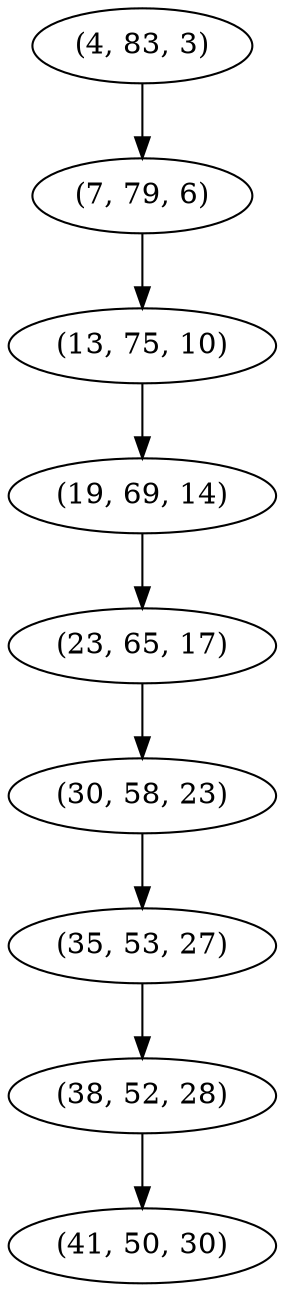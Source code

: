 digraph tree {
    "(4, 83, 3)";
    "(7, 79, 6)";
    "(13, 75, 10)";
    "(19, 69, 14)";
    "(23, 65, 17)";
    "(30, 58, 23)";
    "(35, 53, 27)";
    "(38, 52, 28)";
    "(41, 50, 30)";
    "(4, 83, 3)" -> "(7, 79, 6)";
    "(7, 79, 6)" -> "(13, 75, 10)";
    "(13, 75, 10)" -> "(19, 69, 14)";
    "(19, 69, 14)" -> "(23, 65, 17)";
    "(23, 65, 17)" -> "(30, 58, 23)";
    "(30, 58, 23)" -> "(35, 53, 27)";
    "(35, 53, 27)" -> "(38, 52, 28)";
    "(38, 52, 28)" -> "(41, 50, 30)";
}
